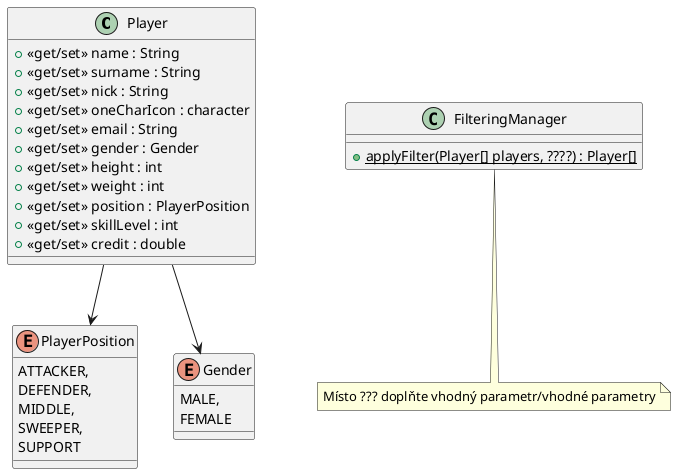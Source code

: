 @startuml

class Player{
+ <<get/set>> name : String
+ <<get/set>> surname : String
+ <<get/set>> nick : String
+ <<get/set>> oneCharIcon : character
+ <<get/set>> email : String
+ <<get/set>> gender : Gender
+ <<get/set>> height : int
+ <<get/set>> weight : int
+ <<get/set>> position : PlayerPosition
+ <<get/set>> skillLevel : int
+ <<get/set>> credit : double
}

Player --> PlayerPosition
Player --> Gender

enum PlayerPosition{
  ATTACKER,
  DEFENDER,
  MIDDLE,
  SWEEPER,
  SUPPORT
}

enum Gender{
MALE,
FEMALE
}

class FilteringManager{
  + {static} applyFilter(Player[] players, ????) : Player[]
}

note bottom of FilteringManager:  Místo ??? doplňte vhodný parametr/vhodné parametry


@enduml
